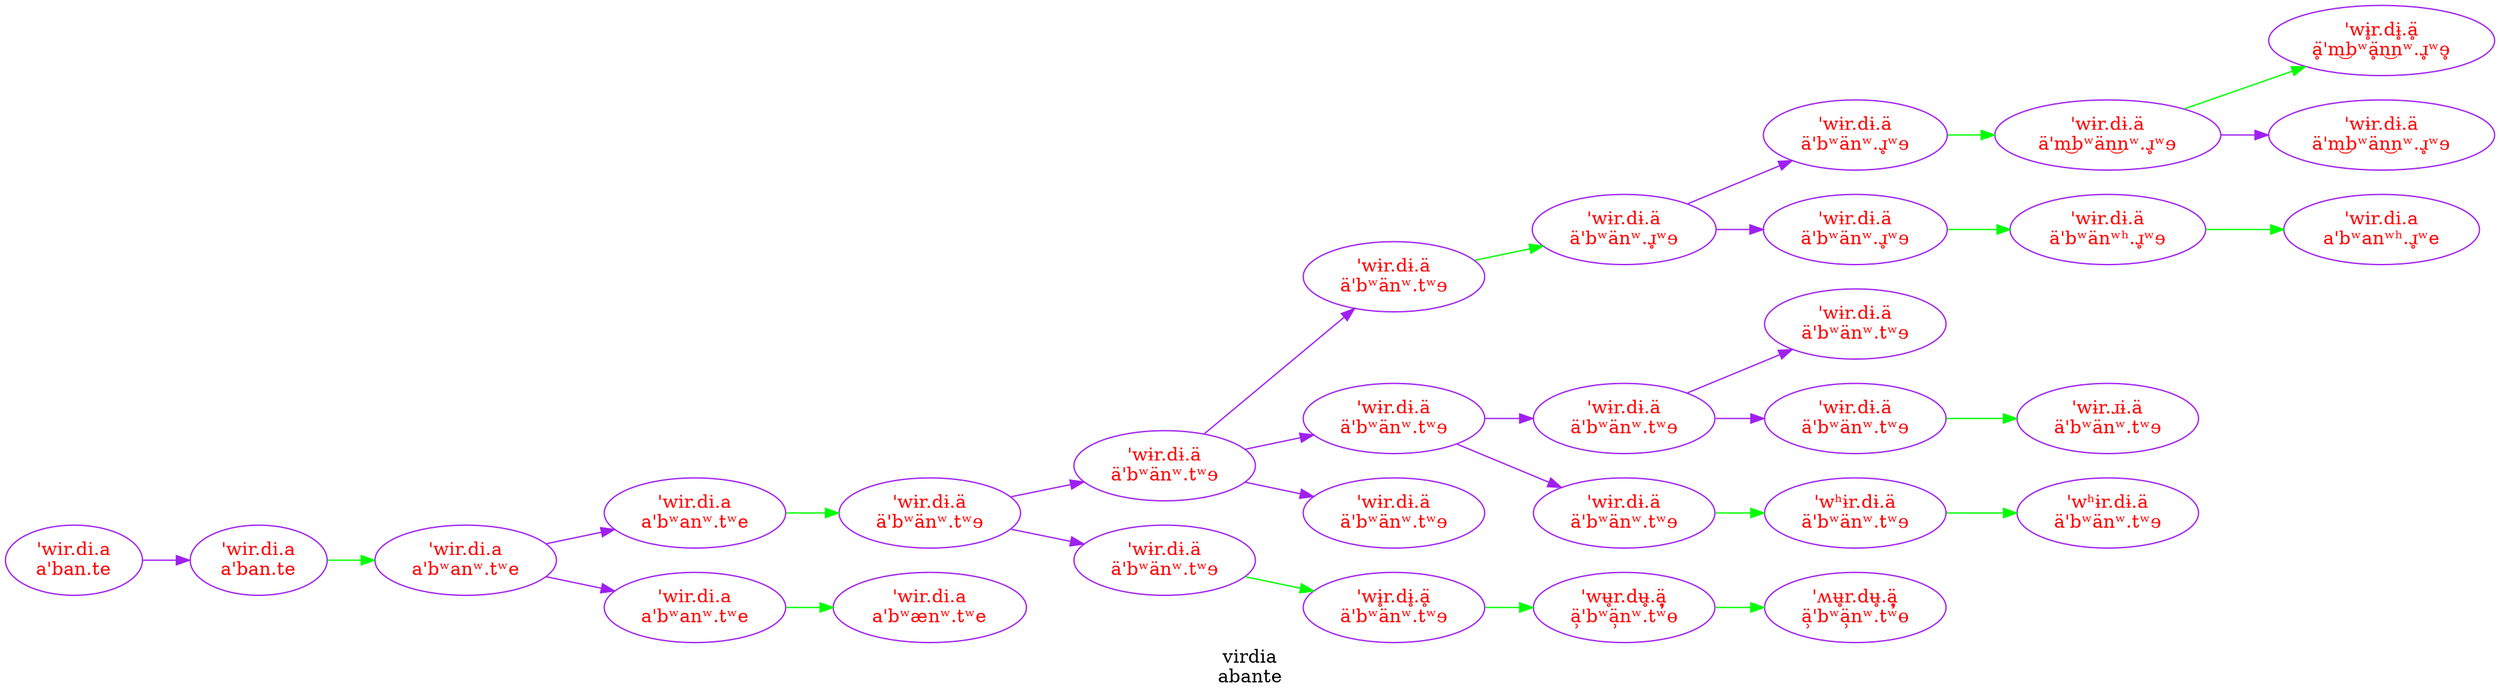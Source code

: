 digraph " We display the history of a word" {
label = "virdia
abante" 
graph[rankdir="LR"];
node [style="filled", fillcolor = "white"];
edge [style="solid", color="purple"];
0 [label="'wɨr.dɨ.ä
ä'bʷänʷʰ.ɹ̥ʷɘ", fillcolor= white, color="purple",  fontcolor="red"];
1 [label="'wir.di.a
a'bʷænʷ.tʷe", fillcolor= white, color="purple",  fontcolor="red"];
2 [label="'wɨ̥r.dɨ̥.ḁ̈
ä'bʷänʷ.tʷɘ", fillcolor= white, color="purple",  fontcolor="red"];
3 [label="'wɨr.dɨ.ä
ä'bʷänʷ.ɹ̥ʷɘ", fillcolor= white, color="purple",  fontcolor="red"];
4 [label="'wɨr.dɨ.ä
ä'bʷänʷ.tʷɘ", fillcolor= white, color="purple",  fontcolor="red"];
5 [label="'wɨr.dɨ.ä
ä'm͜bʷän͜nʷ.ɹ̥ʷɘ", fillcolor= white, color="purple",  fontcolor="red"];
6 [label="'wɨr.dɨ.ä
ä'bʷänʷ.ɹ̥ʷɘ", fillcolor= white, color="purple",  fontcolor="red"];
7 [label="'wʉ̥r.dʉ̥.ä̹̥
ä̹'bʷä̹nʷ.tʷɵ", fillcolor= white, color="purple",  fontcolor="red"];
8 [label="'wɨr.dɨ.ä
ä'bʷänʷ.tʷɘ", fillcolor= white, color="purple",  fontcolor="red"];
9 [label="'wɨr.dɨ.ä
ä'bʷänʷ.tʷɘ", fillcolor= white, color="purple",  fontcolor="red"];
10 [label="'wɨr.dɨ.ä
ä'bʷänʷ.tʷɘ", fillcolor= white, color="purple",  fontcolor="red"];
11 [label="'wir.di.a
a'bʷanʷ.tʷe", fillcolor= white, color="purple",  fontcolor="red"];
12 [label="'wir.di.a
a'bʷanʷ.tʷe", fillcolor= white, color="purple",  fontcolor="red"];
13 [label="'wɨr.dɨ.ä
ä'bʷänʷ.tʷɘ", fillcolor= white, color="purple",  fontcolor="red"];
14 [label="'wɨr.dɨ.ä
ä'bʷänʷ.ɹ̥ʷɘ", fillcolor= white, color="purple",  fontcolor="red"];
15 [label="'wir.di.a
a'bʷanʷ.tʷe", fillcolor= white, color="purple",  fontcolor="red"];
16 [label="'wɨr.dɨ.ä
ä'bʷänʷ.tʷɘ", fillcolor= white, color="purple",  fontcolor="red"];
17 [label="'ʍʉ̥r.dʉ̥.ä̹̥
ä̹'bʷä̹nʷ.tʷɵ", fillcolor= white, color="purple",  fontcolor="red"];
18 [label="'wɨr.dɨ.ä
ä'bʷänʷ.tʷɘ", fillcolor= white, color="purple",  fontcolor="red"];
19 [label="'wʰɨr.dɨ.ä
ä'bʷänʷ.tʷɘ", fillcolor= white, color="purple",  fontcolor="red"];
20 [label="'wɨr.dɨ.ä
ä'bʷänʷ.tʷɘ", fillcolor= white, color="purple",  fontcolor="red"];
21 [label="'wɨr.ɹɨ.ä
ä'bʷänʷ.tʷɘ", fillcolor= white, color="purple",  fontcolor="red"];
22 [label="'wir.di.a
a'ban.te", fillcolor= white, color="purple",  fontcolor="red"];
23 [label="'wɨr.dɨ.ä
ä'bʷänʷ.tʷɘ", fillcolor= white, color="purple",  fontcolor="red"];
24 [label="'wir.di.a
a'bʷanʷʰ.ɹ̥ʷe", fillcolor= white, color="purple",  fontcolor="red"];
25 [label="'wir.di.a
a'ban.te", fillcolor= white, color="purple",  fontcolor="red"];
26 [label="'wɨr.dɨ.ä
ä'bʷänʷ.tʷɘ", fillcolor= white, color="purple",  fontcolor="red"];
27 [label="'wɨ̥r.dɨ̥.ḁ̈
ḁ̈'m͜bʷḁ̈n͜nʷ.ɹ̥ʷɘ̥", fillcolor= white, color="purple",  fontcolor="red"];
28 [label="'wʰɨr.dɨ.ä
ä'bʷänʷ.tʷɘ", fillcolor= white, color="purple",  fontcolor="red"];
29 [label="'wɨr.dɨ.ä
ä'm͜bʷän͜nʷ.ɹ̥ʷɘ", fillcolor= white, color="purple",  fontcolor="red"];
25 -> 15[style="solid", color="green"];
22 -> 25;
11 -> 13[style="solid", color="green"];
15 -> 11;
13 -> 8;
8 -> 18;
18 -> 9;
16 -> 3[style="solid", color="green"];
8 -> 16;
6 -> 5[style="solid", color="green"];
3 -> 6;
9 -> 4;
10 -> 21[style="solid", color="green"];
9 -> 10;
28 -> 19[style="solid", color="green"];
20 -> 28[style="solid", color="green"];
18 -> 20;
5 -> 29;
5 -> 27[style="solid", color="green"];
0 -> 24[style="solid", color="green"];
14 -> 0[style="solid", color="green"];
3 -> 14;
8 -> 26;
7 -> 17[style="solid", color="green"];
2 -> 7[style="solid", color="green"];
23 -> 2[style="solid", color="green"];
13 -> 23;
12 -> 1[style="solid", color="green"];
15 -> 12;
}